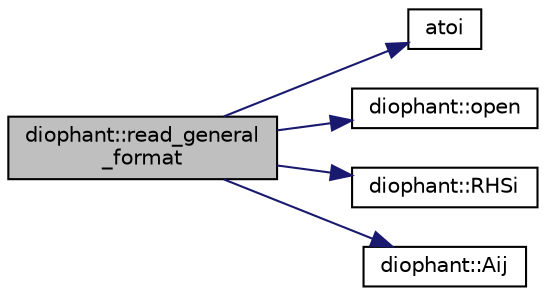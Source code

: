 digraph "diophant::read_general_format"
{
  edge [fontname="Helvetica",fontsize="10",labelfontname="Helvetica",labelfontsize="10"];
  node [fontname="Helvetica",fontsize="10",shape=record];
  rankdir="LR";
  Node487 [label="diophant::read_general\l_format",height=0.2,width=0.4,color="black", fillcolor="grey75", style="filled", fontcolor="black"];
  Node487 -> Node488 [color="midnightblue",fontsize="10",style="solid",fontname="Helvetica"];
  Node488 [label="atoi",height=0.2,width=0.4,color="black", fillcolor="white", style="filled",URL="$d9/d60/discreta_8h.html#ad0ac71cbcb495289e474437d6b7d7fac"];
  Node487 -> Node489 [color="midnightblue",fontsize="10",style="solid",fontname="Helvetica"];
  Node489 [label="diophant::open",height=0.2,width=0.4,color="black", fillcolor="white", style="filled",URL="$d7/d9c/classdiophant.html#a182e2928400c2e7fc01f4155cec72b57"];
  Node487 -> Node490 [color="midnightblue",fontsize="10",style="solid",fontname="Helvetica"];
  Node490 [label="diophant::RHSi",height=0.2,width=0.4,color="black", fillcolor="white", style="filled",URL="$d7/d9c/classdiophant.html#aa56efaa8e28e17c83f96ed409964b3e1"];
  Node487 -> Node491 [color="midnightblue",fontsize="10",style="solid",fontname="Helvetica"];
  Node491 [label="diophant::Aij",height=0.2,width=0.4,color="black", fillcolor="white", style="filled",URL="$d7/d9c/classdiophant.html#af86d3bf833485e2f2d7b4a19288fc698"];
}
